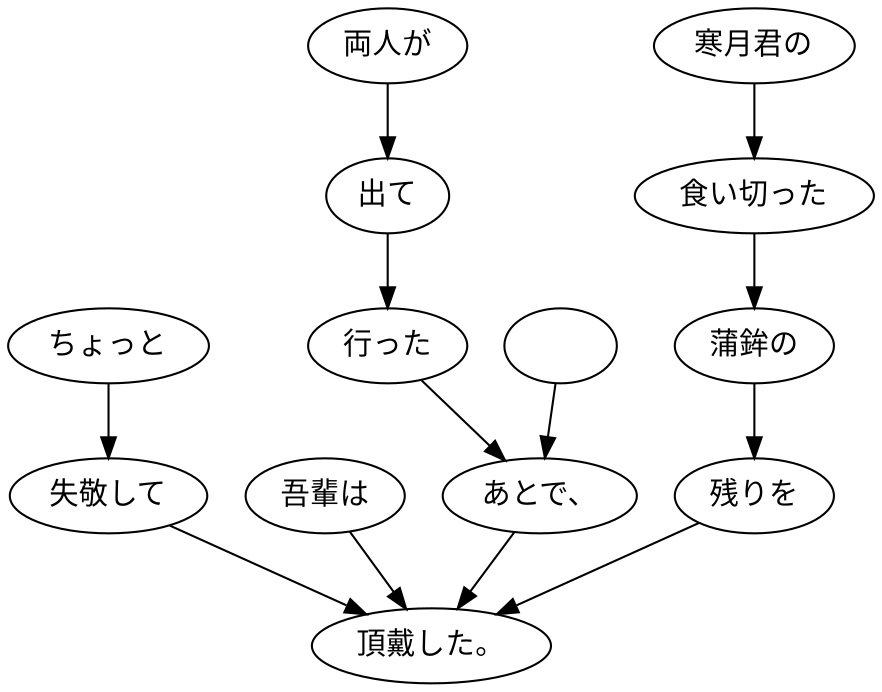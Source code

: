 digraph graph435 {
	node0 [label="　"];
	node1 [label="両人が"];
	node2 [label="出て"];
	node3 [label="行った"];
	node4 [label="あとで、"];
	node5 [label="吾輩は"];
	node6 [label="ちょっと"];
	node7 [label="失敬して"];
	node8 [label="寒月君の"];
	node9 [label="食い切った"];
	node10 [label="蒲鉾の"];
	node11 [label="残りを"];
	node12 [label="頂戴した。"];
	node0 -> node4;
	node1 -> node2;
	node2 -> node3;
	node3 -> node4;
	node4 -> node12;
	node5 -> node12;
	node6 -> node7;
	node7 -> node12;
	node8 -> node9;
	node9 -> node10;
	node10 -> node11;
	node11 -> node12;
}
